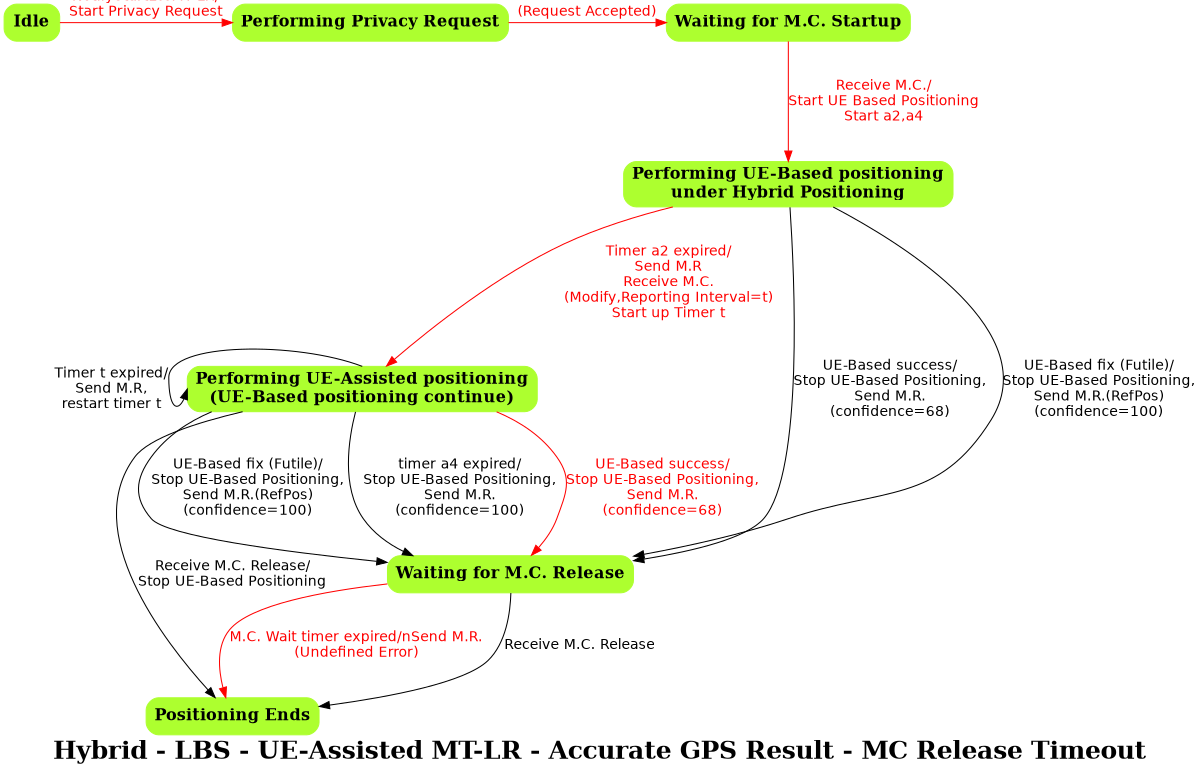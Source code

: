 digraph finite_state_machine {
	//rankdir=LR;
	rankdir=TB;
	ranksep=1.0;
	orientation=portrait;
	fontpath="C:\WINNT\Fonts";
	size="8,8";
	graph [	fontname = "Times-Bold",fontsize = 24,
//
//	Title of the graph
//
		label = "Hybrid - LBS - UE-Assisted MT-LR - Accurate GPS Result - MC Release Timeout"];
//
	node [shape=box,style="rounded,filled", color=greenyellow, fontsize=16, fontname="Times-Bold"];
	edge [fontsize=14 fontname="Helvetica"];
//
// 	[fontcolor=red color=red fontsize=16]
//

//
// List of State
//
{ rank = same;
	Idle [label="Idle"];
	Priv_Request [label="Performing Privacy Request"];
	Waiting_MCStartup [label="Waiting for M.C. Startup"]; 
}
	UE_Based [label="Performing UE-Based positioning\nunder Hybrid Positioning"];
	UE_Assisted [label="Performing UE-Assisted positioning\n(UE-Based positioning continue)"];
	Waiting_MC [label="Waiting for M.C. Release"];
	End [label="Positioning Ends"];
//
// Idle State
//
	//Transition to UE-Assisted	
	Idle -> Priv_Request [fontcolor=red color=red label = "NotifyStartLcsMT-LR/\nStart Privacy Request"];
//
// Privacy Request State
//
	Priv_Request -> Waiting_MCStartup [fontcolor=red color=red label = "Request Accepted/\nSend Release\n(Request Accepted)"];
	
//
// Waiting for M.C. Startup  State
//
	Waiting_MCStartup ->  UE_Based [fontcolor=red color=red label="Receive M.C./\nStart UE Based Positioning\nStart a2,a4"];
	//Waiting_MCStartup -> Waiting_MC [label = "Receive M.C. && Use Ref Position/\nSend M.R.\n(confidence=0)"];
//
// UE Based State
//
	//
	//Transition to UE-Assisted	
	//
	UE_Based -> UE_Assisted [fontcolor=red color=red label="Timer a2 expired/\nSend M.R\nReceive M.C.\n(Modify,Reporting Interval=t)\nStart up Timer t"];
	//
	//Transition to Waiting for M.C.	
	//
	UE_Based -> Waiting_MC [label = "UE-Based success/\nStop UE-Based Positioning,\nSend M.R.\n(confidence=68)"];
	UE_Based -> Waiting_MC [label = "UE-Based fix (Futile)/\nStop UE-Based Positioning,\nSend M.R.(RefPos)\n(confidence=100)"];
	
//
// UE Assisted State
//

	//Loopback
	UE_Assisted:n -> UE_Assisted:w [label="Timer t expired/\nSend M.R,\nrestart timer t"];
	//
	//Transition to Waiting for M.C.	
	//
	UE_Assisted -> Waiting_MC [label = "timer a4 expired/\nStop UE-Based Positioning,\nSend M.R.\n(confidence=100)"];
	UE_Assisted -> Waiting_MC [fontcolor=red color=red label = "UE-Based success/\nStop UE-Based Positioning,\nSend M.R.\n(confidence=68)"];
	UE_Assisted -> Waiting_MC [label = "UE-Based fix (Futile)/\nStop UE-Based Positioning,\nSend M.R.(RefPos)\n(confidence=100)"];
	UE_Assisted -> End [label = "Receive M.C. Release/\nStop UE-Based Positioning"];
//
// End State
//
	Waiting_MC -> End [label = "Receive M.C. Release"];
	Waiting_MC -> End [fontcolor=red color=red label = "M.C. Wait timer expired/nSend M.R.\n(Undefined Error)"];

}